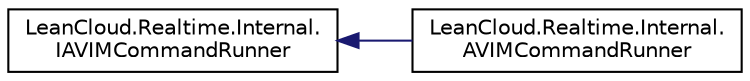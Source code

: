 digraph "Graphical Class Hierarchy"
{
  edge [fontname="Helvetica",fontsize="10",labelfontname="Helvetica",labelfontsize="10"];
  node [fontname="Helvetica",fontsize="10",shape=record];
  rankdir="LR";
  Node1 [label="LeanCloud.Realtime.Internal.\lIAVIMCommandRunner",height=0.2,width=0.4,color="black", fillcolor="white", style="filled",URL="$interfaceLeanCloud_1_1Realtime_1_1Internal_1_1IAVIMCommandRunner.html"];
  Node1 -> Node2 [dir="back",color="midnightblue",fontsize="10",style="solid",fontname="Helvetica"];
  Node2 [label="LeanCloud.Realtime.Internal.\lAVIMCommandRunner",height=0.2,width=0.4,color="black", fillcolor="white", style="filled",URL="$classLeanCloud_1_1Realtime_1_1Internal_1_1AVIMCommandRunner.html"];
}
